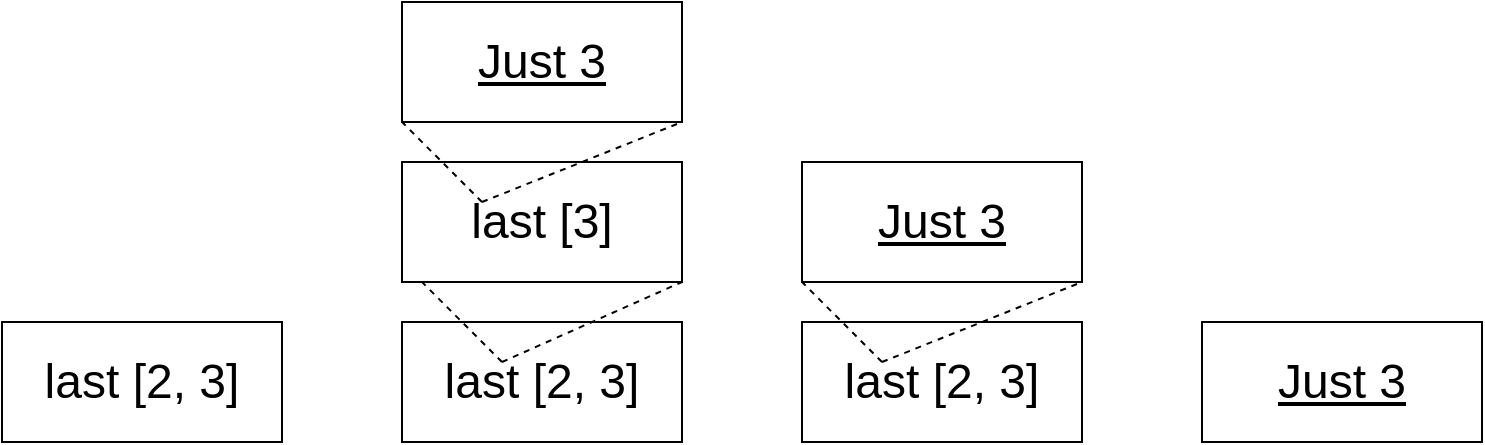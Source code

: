 <mxfile version="18.0.1" type="device"><diagram id="-7RGDf5_qtPXy46xwPTr" name="Page-1"><mxGraphModel dx="1422" dy="705" grid="1" gridSize="10" guides="1" tooltips="1" connect="1" arrows="1" fold="1" page="1" pageScale="1" pageWidth="827" pageHeight="1169" math="0" shadow="0"><root><mxCell id="0"/><mxCell id="1" parent="0"/><mxCell id="XRlLBkGIZeISAThIK7Cz-20" value="last [2, 3]" style="rounded=0;whiteSpace=wrap;html=1;fontSize=24;" vertex="1" parent="1"><mxGeometry x="20" y="180" width="140" height="60" as="geometry"/></mxCell><mxCell id="XRlLBkGIZeISAThIK7Cz-41" value="last [2, 3]" style="rounded=0;whiteSpace=wrap;html=1;fontSize=24;" vertex="1" parent="1"><mxGeometry x="220" y="180" width="140" height="60" as="geometry"/></mxCell><mxCell id="XRlLBkGIZeISAThIK7Cz-44" value="last [3]" style="rounded=0;whiteSpace=wrap;html=1;fontSize=24;" vertex="1" parent="1"><mxGeometry x="220" y="100" width="140" height="60" as="geometry"/></mxCell><mxCell id="XRlLBkGIZeISAThIK7Cz-48" value="" style="endArrow=none;dashed=1;html=1;rounded=0;entryX=1;entryY=1;entryDx=0;entryDy=0;" edge="1" parent="1" target="XRlLBkGIZeISAThIK7Cz-44"><mxGeometry width="50" height="50" relative="1" as="geometry"><mxPoint x="270" y="200" as="sourcePoint"/><mxPoint x="320" y="150" as="targetPoint"/></mxGeometry></mxCell><mxCell id="XRlLBkGIZeISAThIK7Cz-49" value="" style="endArrow=none;dashed=1;html=1;rounded=0;entryX=0.064;entryY=0.983;entryDx=0;entryDy=0;entryPerimeter=0;" edge="1" parent="1" target="XRlLBkGIZeISAThIK7Cz-44"><mxGeometry width="50" height="50" relative="1" as="geometry"><mxPoint x="270" y="200" as="sourcePoint"/><mxPoint x="320" y="150" as="targetPoint"/></mxGeometry></mxCell><mxCell id="XRlLBkGIZeISAThIK7Cz-51" value="&lt;u&gt;Just 3&lt;/u&gt;" style="rounded=0;whiteSpace=wrap;html=1;fontSize=24;" vertex="1" parent="1"><mxGeometry x="220" y="20" width="140" height="60" as="geometry"/></mxCell><mxCell id="XRlLBkGIZeISAThIK7Cz-52" value="" style="endArrow=none;dashed=1;html=1;rounded=0;fontSize=24;entryX=0;entryY=1;entryDx=0;entryDy=0;" edge="1" parent="1" target="XRlLBkGIZeISAThIK7Cz-51"><mxGeometry width="50" height="50" relative="1" as="geometry"><mxPoint x="260" y="120" as="sourcePoint"/><mxPoint x="310" y="70" as="targetPoint"/></mxGeometry></mxCell><mxCell id="XRlLBkGIZeISAThIK7Cz-53" value="" style="endArrow=none;dashed=1;html=1;rounded=0;fontSize=24;entryX=1;entryY=1;entryDx=0;entryDy=0;" edge="1" parent="1" target="XRlLBkGIZeISAThIK7Cz-51"><mxGeometry width="50" height="50" relative="1" as="geometry"><mxPoint x="260" y="120" as="sourcePoint"/><mxPoint x="310" y="70" as="targetPoint"/></mxGeometry></mxCell><mxCell id="XRlLBkGIZeISAThIK7Cz-58" value="last [2, 3]" style="rounded=0;whiteSpace=wrap;html=1;fontSize=24;" vertex="1" parent="1"><mxGeometry x="420" y="180" width="140" height="60" as="geometry"/></mxCell><mxCell id="XRlLBkGIZeISAThIK7Cz-64" value="&lt;u&gt;Just 3&lt;/u&gt;" style="rounded=0;whiteSpace=wrap;html=1;fontSize=24;" vertex="1" parent="1"><mxGeometry x="420" y="100" width="140" height="60" as="geometry"/></mxCell><mxCell id="XRlLBkGIZeISAThIK7Cz-65" value="" style="endArrow=none;dashed=1;html=1;rounded=0;fontSize=24;entryX=0;entryY=1;entryDx=0;entryDy=0;" edge="1" parent="1" target="XRlLBkGIZeISAThIK7Cz-64"><mxGeometry width="50" height="50" relative="1" as="geometry"><mxPoint x="460" y="200" as="sourcePoint"/><mxPoint x="510" y="150" as="targetPoint"/></mxGeometry></mxCell><mxCell id="XRlLBkGIZeISAThIK7Cz-66" value="" style="endArrow=none;dashed=1;html=1;rounded=0;fontSize=24;entryX=1;entryY=1;entryDx=0;entryDy=0;" edge="1" parent="1" target="XRlLBkGIZeISAThIK7Cz-64"><mxGeometry width="50" height="50" relative="1" as="geometry"><mxPoint x="460" y="200" as="sourcePoint"/><mxPoint x="510" y="150" as="targetPoint"/></mxGeometry></mxCell><mxCell id="XRlLBkGIZeISAThIK7Cz-71" value="&lt;u&gt;Just 3&lt;/u&gt;" style="rounded=0;whiteSpace=wrap;html=1;fontSize=24;" vertex="1" parent="1"><mxGeometry x="620" y="180" width="140" height="60" as="geometry"/></mxCell></root></mxGraphModel></diagram></mxfile>